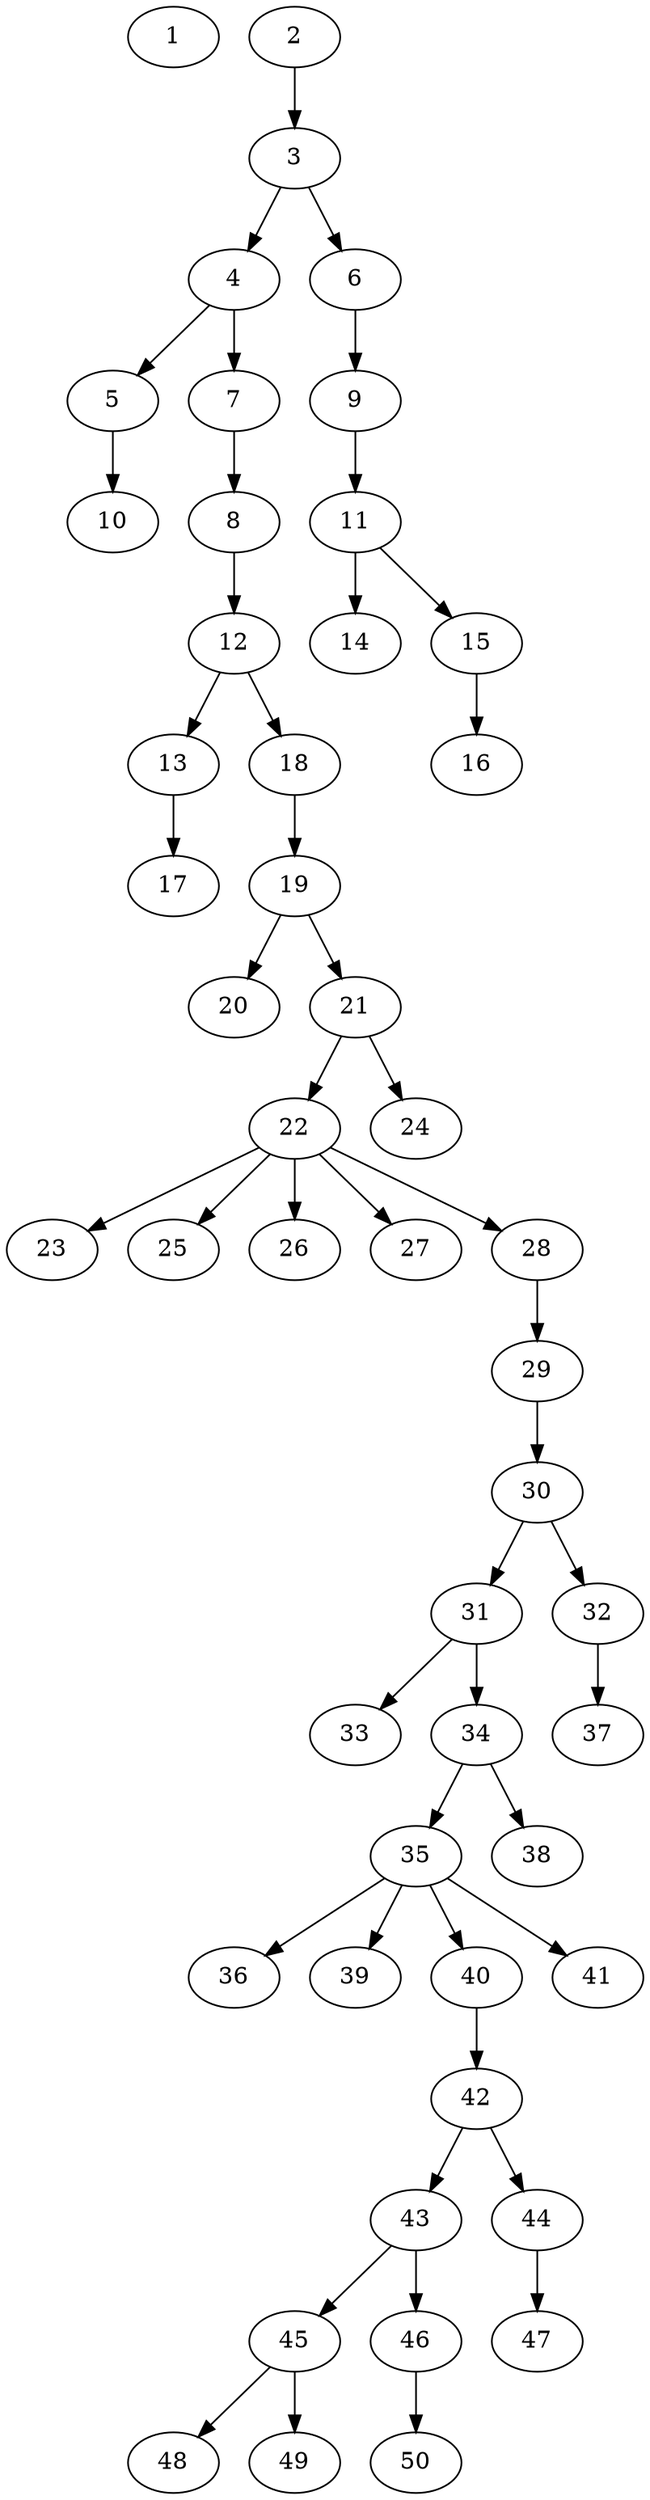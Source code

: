 // DAG automatically generated by daggen at Tue Jul 18 11:30:58 2017
// ./daggen --dot -n 50 --fat 0.2 --regular 0.2 --density 0.2 --jump 2 
digraph G {
  1 [size="549755813888", alpha="0.17"]
  2 [size="1073741824000", alpha="0.17"]
  2 -> 3 [size ="838860800"]
  3 [size="68719476736", alpha="0.04"]
  3 -> 4 [size ="134217728"]
  3 -> 6 [size ="134217728"]
  4 [size="428620748190", alpha="0.19"]
  4 -> 5 [size ="679477248"]
  4 -> 7 [size ="679477248"]
  5 [size="4234059152", alpha="0.11"]
  5 -> 10 [size ="134217728"]
  6 [size="166272413184", alpha="0.09"]
  6 -> 9 [size ="411041792"]
  7 [size="1398647348583", alpha="0.04"]
  7 -> 8 [size ="838860800"]
  8 [size="754713452688", alpha="0.09"]
  8 -> 12 [size ="536870912"]
  9 [size="270880302849", alpha="0.09"]
  9 -> 11 [size ="301989888"]
  10 [size="10646520658", alpha="0.00"]
  11 [size="6933953065", alpha="0.09"]
  11 -> 14 [size ="411041792"]
  11 -> 15 [size ="411041792"]
  12 [size="236399686655", alpha="0.15"]
  12 -> 13 [size ="209715200"]
  12 -> 18 [size ="209715200"]
  13 [size="8589934592", alpha="0.14"]
  13 -> 17 [size ="33554432"]
  14 [size="997910311297", alpha="0.16"]
  15 [size="782757789696", alpha="0.11"]
  15 -> 16 [size ="679477248"]
  16 [size="230263370987", alpha="0.06"]
  17 [size="8950468887", alpha="0.05"]
  18 [size="231928233984", alpha="0.02"]
  18 -> 19 [size ="301989888"]
  19 [size="114711457080", alpha="0.14"]
  19 -> 20 [size ="134217728"]
  19 -> 21 [size ="134217728"]
  20 [size="4699329347", alpha="0.05"]
  21 [size="488375587671", alpha="0.10"]
  21 -> 22 [size ="411041792"]
  21 -> 24 [size ="411041792"]
  22 [size="4675870382", alpha="0.07"]
  22 -> 23 [size ="301989888"]
  22 -> 25 [size ="301989888"]
  22 -> 26 [size ="301989888"]
  22 -> 27 [size ="301989888"]
  22 -> 28 [size ="301989888"]
  23 [size="1763582196", alpha="0.20"]
  24 [size="134217728000", alpha="0.19"]
  25 [size="958253529", alpha="0.11"]
  26 [size="28991029248", alpha="0.08"]
  27 [size="16772240959", alpha="0.03"]
  28 [size="2577815388", alpha="0.17"]
  28 -> 29 [size ="75497472"]
  29 [size="28991029248", alpha="0.14"]
  29 -> 30 [size ="75497472"]
  30 [size="304630071174", alpha="0.13"]
  30 -> 31 [size ="301989888"]
  30 -> 32 [size ="301989888"]
  31 [size="782757789696", alpha="0.04"]
  31 -> 33 [size ="679477248"]
  31 -> 34 [size ="679477248"]
  32 [size="782757789696", alpha="0.19"]
  32 -> 37 [size ="679477248"]
  33 [size="20893366923", alpha="0.05"]
  34 [size="320927921608", alpha="0.17"]
  34 -> 35 [size ="679477248"]
  34 -> 38 [size ="679477248"]
  35 [size="134217728000", alpha="0.11"]
  35 -> 36 [size ="209715200"]
  35 -> 39 [size ="209715200"]
  35 -> 40 [size ="209715200"]
  35 -> 41 [size ="209715200"]
  36 [size="28991029248", alpha="0.06"]
  37 [size="864576935362", alpha="0.07"]
  38 [size="68719476736", alpha="0.03"]
  39 [size="33873439336", alpha="0.17"]
  40 [size="368293445632", alpha="0.15"]
  40 -> 42 [size ="411041792"]
  41 [size="16853989583", alpha="0.14"]
  42 [size="313287923068", alpha="0.17"]
  42 -> 43 [size ="301989888"]
  42 -> 44 [size ="301989888"]
  43 [size="132463917288", alpha="0.09"]
  43 -> 45 [size ="134217728"]
  43 -> 46 [size ="134217728"]
  44 [size="41161304940", alpha="0.17"]
  44 -> 47 [size ="33554432"]
  45 [size="20220042448", alpha="0.17"]
  45 -> 48 [size ="411041792"]
  45 -> 49 [size ="411041792"]
  46 [size="329671617517", alpha="0.16"]
  46 -> 50 [size ="679477248"]
  47 [size="496778451695", alpha="0.11"]
  48 [size="558450396618", alpha="0.14"]
  49 [size="549755813888", alpha="0.04"]
  50 [size="153621230409", alpha="0.02"]
}
